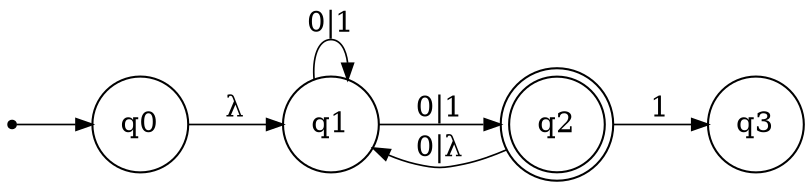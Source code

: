 digraph {
    rankdir=LR;
    node [shape=circle];
    edge [arrowsize=0.8, penwidth=0.8];
    inic [shape=point];

    inic -> q0;
    q0 -> q1 [label="λ"];
    q1 -> q1 [label="0|1"];
    q1 -> q2 [label="0|1"];
    q2 -> q1 [label="0|λ"];
    q2 -> q3 [label="1"];

    q2 [shape=doublecircle];
}
